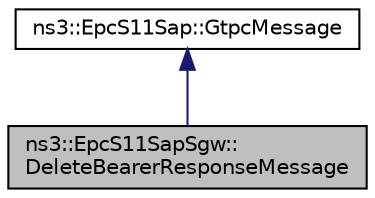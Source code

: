 digraph "ns3::EpcS11SapSgw::DeleteBearerResponseMessage"
{
 // LATEX_PDF_SIZE
  edge [fontname="Helvetica",fontsize="10",labelfontname="Helvetica",labelfontsize="10"];
  node [fontname="Helvetica",fontsize="10",shape=record];
  Node1 [label="ns3::EpcS11SapSgw::\lDeleteBearerResponseMessage",height=0.2,width=0.4,color="black", fillcolor="grey75", style="filled", fontcolor="black",tooltip="Delete Bearer Response message, see 3GPP TS 29.274 Release 9 V9.3.0 section 7.2.10...."];
  Node2 -> Node1 [dir="back",color="midnightblue",fontsize="10",style="solid",fontname="Helvetica"];
  Node2 [label="ns3::EpcS11Sap::GtpcMessage",height=0.2,width=0.4,color="black", fillcolor="white", style="filled",URL="$structns3_1_1_epc_s11_sap_1_1_gtpc_message.html",tooltip="GTPC message."];
}
